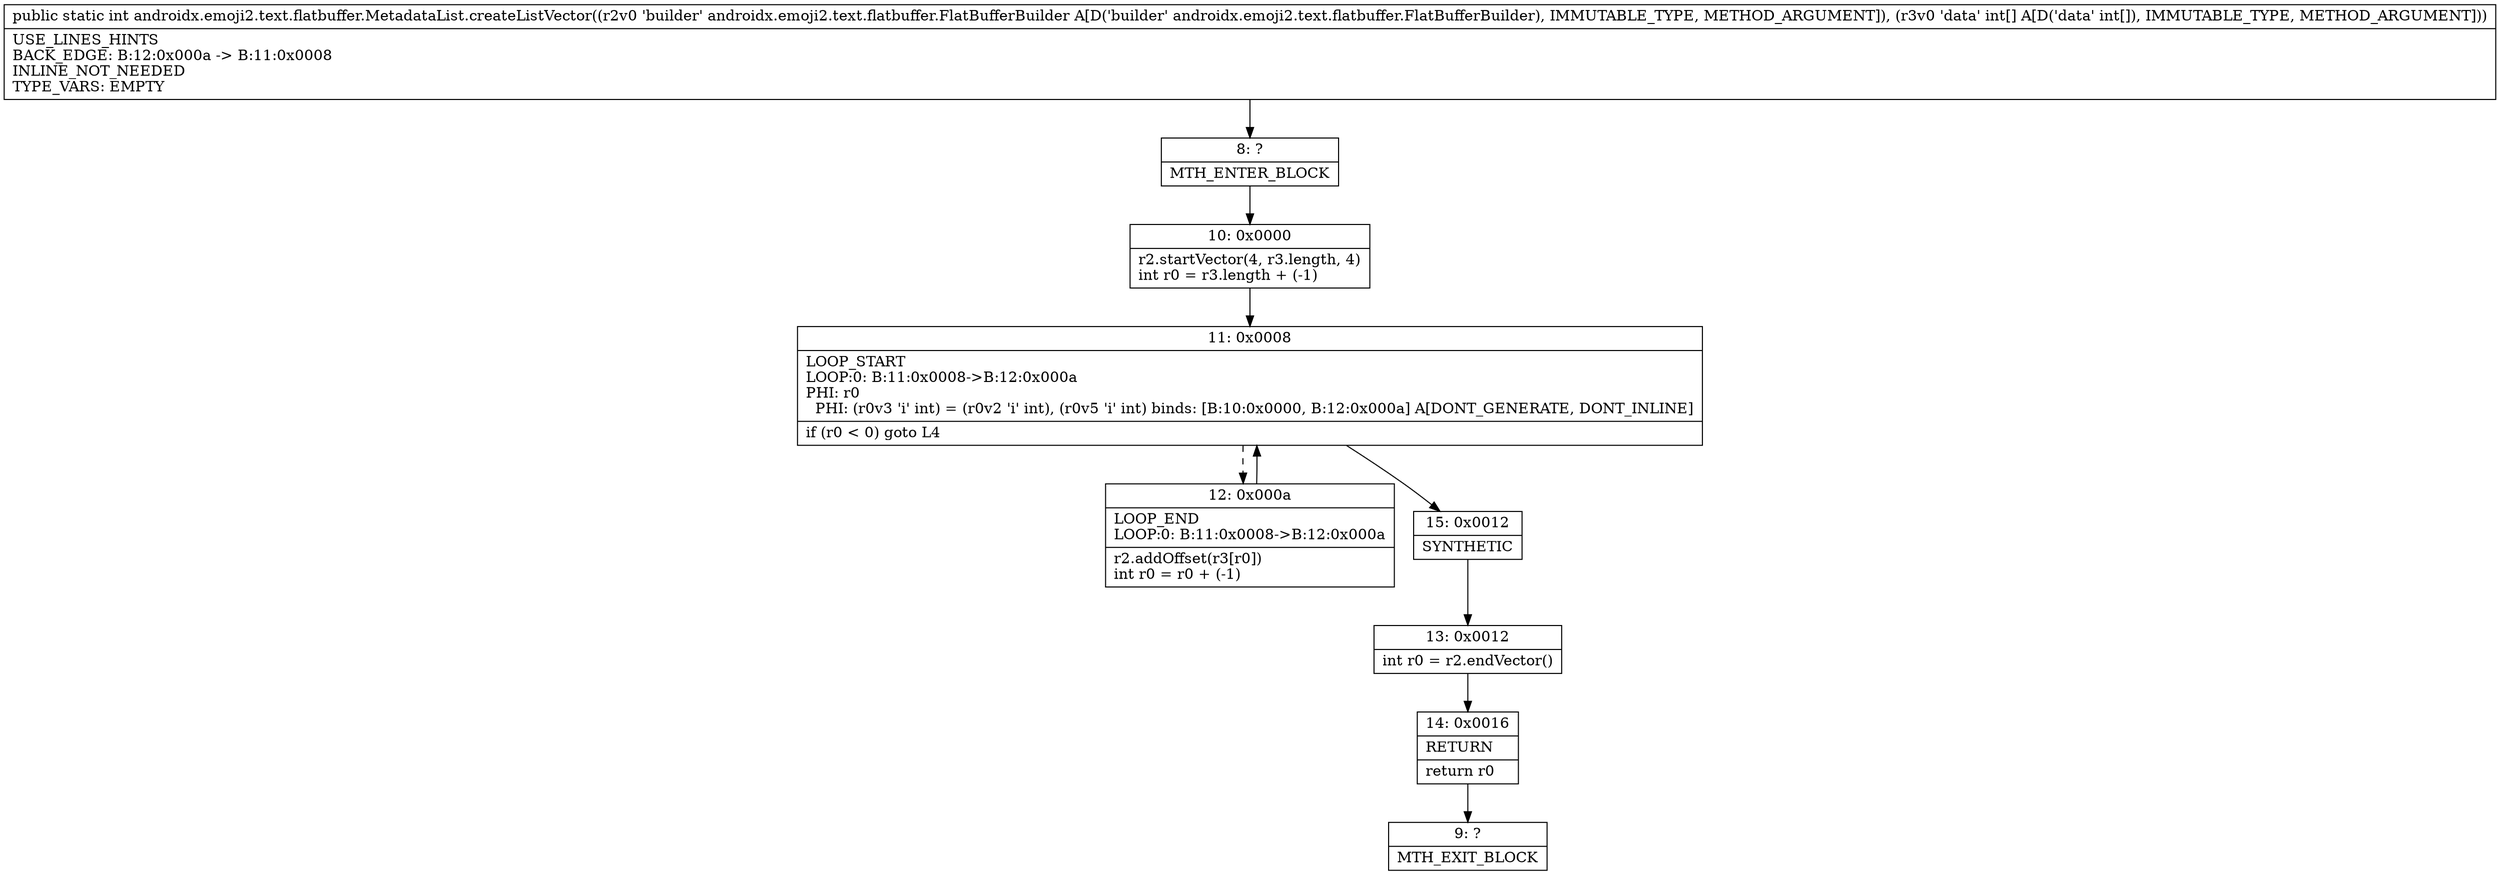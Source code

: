 digraph "CFG forandroidx.emoji2.text.flatbuffer.MetadataList.createListVector(Landroidx\/emoji2\/text\/flatbuffer\/FlatBufferBuilder;[I)I" {
Node_8 [shape=record,label="{8\:\ ?|MTH_ENTER_BLOCK\l}"];
Node_10 [shape=record,label="{10\:\ 0x0000|r2.startVector(4, r3.length, 4)\lint r0 = r3.length + (\-1)\l}"];
Node_11 [shape=record,label="{11\:\ 0x0008|LOOP_START\lLOOP:0: B:11:0x0008\-\>B:12:0x000a\lPHI: r0 \l  PHI: (r0v3 'i' int) = (r0v2 'i' int), (r0v5 'i' int) binds: [B:10:0x0000, B:12:0x000a] A[DONT_GENERATE, DONT_INLINE]\l|if (r0 \< 0) goto L4\l}"];
Node_12 [shape=record,label="{12\:\ 0x000a|LOOP_END\lLOOP:0: B:11:0x0008\-\>B:12:0x000a\l|r2.addOffset(r3[r0])\lint r0 = r0 + (\-1)\l}"];
Node_15 [shape=record,label="{15\:\ 0x0012|SYNTHETIC\l}"];
Node_13 [shape=record,label="{13\:\ 0x0012|int r0 = r2.endVector()\l}"];
Node_14 [shape=record,label="{14\:\ 0x0016|RETURN\l|return r0\l}"];
Node_9 [shape=record,label="{9\:\ ?|MTH_EXIT_BLOCK\l}"];
MethodNode[shape=record,label="{public static int androidx.emoji2.text.flatbuffer.MetadataList.createListVector((r2v0 'builder' androidx.emoji2.text.flatbuffer.FlatBufferBuilder A[D('builder' androidx.emoji2.text.flatbuffer.FlatBufferBuilder), IMMUTABLE_TYPE, METHOD_ARGUMENT]), (r3v0 'data' int[] A[D('data' int[]), IMMUTABLE_TYPE, METHOD_ARGUMENT]))  | USE_LINES_HINTS\lBACK_EDGE: B:12:0x000a \-\> B:11:0x0008\lINLINE_NOT_NEEDED\lTYPE_VARS: EMPTY\l}"];
MethodNode -> Node_8;Node_8 -> Node_10;
Node_10 -> Node_11;
Node_11 -> Node_12[style=dashed];
Node_11 -> Node_15;
Node_12 -> Node_11;
Node_15 -> Node_13;
Node_13 -> Node_14;
Node_14 -> Node_9;
}


